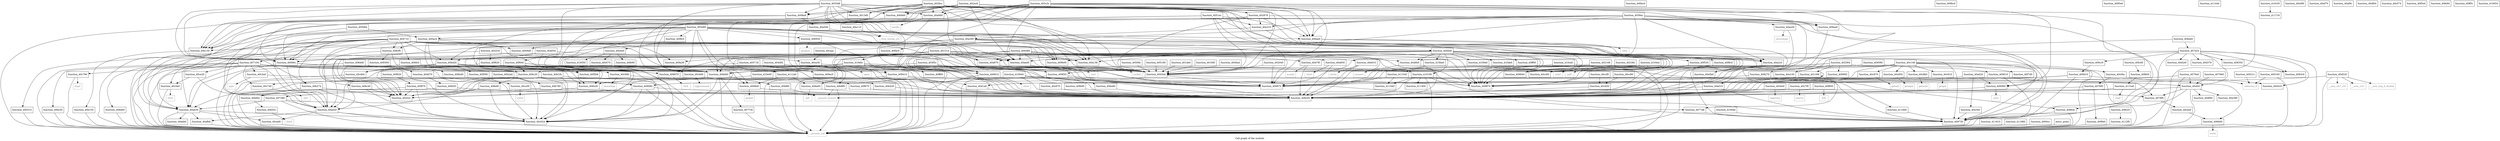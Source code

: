 digraph "Call graph of the module." {
  label="Call graph of the module.";
  node [shape=record];

  Node_function_4051ec [label="{function_4051ec}"];
  Node_function_405684 [label="{function_405684}"];
  Node_function_405180 [label="{function_405180}"];
  Node_function_4058ac [label="{function_4058ac}"];
  Node_function_409cc0 [label="{function_409cc0}"];
  Node_function_405d80 [label="{function_405d80}"];
  Node_function_409410 [label="{function_409410}"];
  Node_function_406fc0 [label="{function_406fc0}"];
  Node_function_40bc50 [label="{function_40bc50}"];
  Node_function_405718 [label="{function_405718}"];
  Node_function_407ac4 [label="{function_407ac4}"];
  Node_function_407104 [label="{function_407104}"];
  Node_function_409590 [label="{function_409590}"];
  Node_function_406bc0 [label="{function_406bc0}"];
  Node_function_408270 [label="{function_408270}"];
  Node_function_406810 [label="{function_406810}"];
  Node_function_406870 [label="{function_406870}"];
  Node_function_407380 [label="{function_407380}"];
  Node_function_409bc0 [label="{function_409bc0}"];
  Node_function_4068d0 [label="{function_4068d0}"];
  Node_function_409a30 [label="{function_409a30}"];
  Node_function_406930 [label="{function_406930}"];
  Node_function_406990 [label="{function_406990}"];
  Node_function_406a00 [label="{function_406a00}"];
  Node_function_406a60 [label="{function_406a60}"];
  Node_function_406ae0 [label="{function_406ae0}"];
  Node_function_409b00 [label="{function_409b00}"];
  Node_function_406b40 [label="{function_406b40}"];
  Node_function_409940 [label="{function_409940}"];
  Node_function_406c00 [label="{function_406c00}"];
  Node_function_408350 [label="{function_408350}"];
  Node_function_4076f0 [label="{function_4076f0}"];
  Node_function_4077a8 [label="{function_4077a8}"];
  Node_function_409610 [label="{function_409610}"];
  Node_function_4077c8 [label="{function_4077c8}"];
  Node_function_4083c0 [label="{function_4083c0}"];
  Node_function_4085e0 [label="{function_4085e0}"];
  Node_function_406c20 [label="{function_406c20}"];
  Node_function_40864c [label="{function_40864c}"];
  Node_function_409730 [label="{function_409730}"];
  Node_function_4078f0 [label="{function_4078f0}"];
  Node_function_409870 [label="{function_409870}"];
  Node_function_407960 [label="{function_407960}"];
  Node_function_406e20 [label="{function_406e20}"];
  Node_function_408c40 [label="{function_408c40}"];
  Node_function_409970 [label="{function_409970}"];
  Node_function_408cf0 [label="{function_408cf0}"];
  Node_function_409900 [label="{function_409900}"];
  Node_function_4079e0 [label="{function_4079e0}"];
  Node_function_406e60 [label="{function_406e60}"];
  Node_function_408dd0 [label="{function_408dd0}"];
  Node_function_406b60 [label="{function_406b60}"];
  Node_function_408ef0 [label="{function_408ef0}"];
  Node_function_409080 [label="{function_409080}"];
  Node_function_406eb0 [label="{function_406eb0}"];
  Node_function_409300 [label="{function_409300}"];
  Node_function_409ec0 [label="{function_409ec0}"];
  Node_function_409f30 [label="{function_409f30}"];
  Node_function_409fc0 [label="{function_409fc0}"];
  Node_function_409fe0 [label="{function_409fe0}"];
  Node_function_40a020 [label="{function_40a020}"];
  Node_function_409ea0 [label="{function_409ea0}"];
  Node_function_409d10 [label="{function_409d10}"];
  Node_function_410ca0 [label="{function_410ca0}"];
  Node_function_410e00 [label="{function_410e00}"];
  Node_function_410e6c [label="{function_410e6c}"];
  Node_function_4112a0 [label="{function_4112a0}"];
  Node_function_4112f0 [label="{function_4112f0}"];
  Node_function_4113a0 [label="{function_4113a0}"];
  Node_function_411400 [label="{function_411400}"];
  Node_function_411440 [label="{function_411440}"];
  Node_function_411444 [label="{function_411444}"];
  Node_function_411540 [label="{function_411540}"];
  Node_function_411660 [label="{function_411660}"];
  Node_function_4117c0 [label="{function_4117c0}"];
  Node_function_411810 [label="{function_411810}"];
  Node_function_411880 [label="{function_411880}"];
  Node___asm_neg_d_double [color="gray50", fontcolor="gray50", label="{__asm_neg_d_double}"];
  Node___asm_cfc1_i32 [color="gray50", fontcolor="gray50", label="{__asm_cfc1_i32}"];
  Node___asm_ctc1 [color="gray50", fontcolor="gray50", label="{__asm_ctc1}"];
  Node_unknown_0 [color="gray50", fontcolor="gray50", label="{unknown_0}"];
  Node_close [color="gray50", fontcolor="gray50", label="{close}"];
  Node_fork [color="gray50", fontcolor="gray50", label="{fork}"];
  Node_getpid [color="gray50", fontcolor="gray50", label="{getpid}"];
  Node_getppid [color="gray50", fontcolor="gray50", label="{getppid}"];
  Node_ioctl [color="gray50", fontcolor="gray50", label="{ioctl}"];
  Node_kill [color="gray50", fontcolor="gray50", label="{kill}"];
  Node_time [color="gray50", fontcolor="gray50", label="{time}"];
  Node_write [color="gray50", fontcolor="gray50", label="{write}"];
  Node_accept [color="gray50", fontcolor="gray50", label="{accept}"];
  Node_bind [color="gray50", fontcolor="gray50", label="{bind}"];
  Node_connect [color="gray50", fontcolor="gray50", label="{connect}"];
  Node_listen [color="gray50", fontcolor="gray50", label="{listen}"];
  Node_recv [color="gray50", fontcolor="gray50", label="{recv}"];
  Node_sendto [color="gray50", fontcolor="gray50", label="{sendto}"];
  Node_setsockopt [color="gray50", fontcolor="gray50", label="{setsockopt}"];
  Node_socket [color="gray50", fontcolor="gray50", label="{socket}"];
  Node_pipe [color="gray50", fontcolor="gray50", label="{pipe}"];
  Node_fcntl [color="gray50", fontcolor="gray50", label="{fcntl}"];
  Node_sigaction [color="gray50", fontcolor="gray50", label="{sigaction}"];
  Node_exit [color="gray50", fontcolor="gray50", label="{exit}"];
  Node_dup2 [color="gray50", fontcolor="gray50", label="{dup2}"];
  Node_execve [color="gray50", fontcolor="gray50", label="{execve}"];
  Node_getegid [color="gray50", fontcolor="gray50", label="{getegid}"];
  Node_geteuid [color="gray50", fontcolor="gray50", label="{geteuid}"];
  Node_getgid [color="gray50", fontcolor="gray50", label="{getgid}"];
  Node_getuid [color="gray50", fontcolor="gray50", label="{getuid}"];
  Node_nanosleep [color="gray50", fontcolor="gray50", label="{nanosleep}"];
  Node_open [color="gray50", fontcolor="gray50", label="{open}"];
  Node_wait4 [color="gray50", fontcolor="gray50", label="{wait4}"];
  Node_send [color="gray50", fontcolor="gray50", label="{send}"];
  Node_brk [color="gray50", fontcolor="gray50", label="{brk}"];
  Node_poll [color="gray50", fontcolor="gray50", label="{poll}"];
  Node_read [color="gray50", fontcolor="gray50", label="{read}"];
  Node_llvm_bswap_i32 [color="gray50", fontcolor="gray50", label="{llvm_bswap_i32}"];
  Node_fabsf [color="gray50", fontcolor="gray50", label="{fabsf}"];
  Node_function_40a0d0 [label="{function_40a0d0}"];
  Node_function_40a0f8 [label="{function_40a0f8}"];
  Node_function_40a110 [label="{function_40a110}"];
  Node_function_40a138 [label="{function_40a138}"];
  Node_function_40a150 [label="{function_40a150}"];
  Node_function_40a2c0 [label="{function_40a2c0}"];
  Node_function_40a310 [label="{function_40a310}"];
  Node_function_40a390 [label="{function_40a390}"];
  Node_function_40a7f0 [label="{function_40a7f0}"];
  Node_function_40a850 [label="{function_40a850}"];
  Node_function_40a8b0 [label="{function_40a8b0}"];
  Node_function_40a910 [label="{function_40a910}"];
  Node_function_40a970 [label="{function_40a970}"];
  Node_function_40a9d0 [label="{function_40a9d0}"];
  Node_function_40aa50 [label="{function_40aa50}"];
  Node_function_40aad0 [label="{function_40aad0}"];
  Node_function_40ab30 [label="{function_40ab30}"];
  Node_function_40ad20 [label="{function_40ad20}"];
  Node_function_40aeb0 [label="{function_40aeb0}"];
  Node_function_40af70 [label="{function_40af70}"];
  Node_function_40af9c [label="{function_40af9c}"];
  Node_function_40afb8 [label="{function_40afb8}"];
  Node_function_40b130 [label="{function_40b130}"];
  Node_function_40b150 [label="{function_40b150}"];
  Node_function_40b1f4 [label="{function_40b1f4}"];
  Node_function_40b2a4 [label="{function_40b2a4}"];
  Node_function_40b374 [label="{function_40b374}"];
  Node_function_40b420 [label="{function_40b420}"];
  Node_function_40b55c [label="{function_40b55c}"];
  Node_function_40b60c [label="{function_40b60c}"];
  Node_function_40b780 [label="{function_40b780}"];
  Node_function_40b8d0 [label="{function_40b8d0}"];
  Node_function_40b8f0 [label="{function_40b8f0}"];
  Node_function_40bb60 [label="{function_40bb60}"];
  Node_sigprocmask [color="gray50", fontcolor="gray50", label="{sigprocmask}"];
  Node_function_40bd20 [label="{function_40bd20}"];
  Node_function_40bf60 [label="{function_40bf60}"];
  Node_function_40c024 [label="{function_40c024}"];
  Node_function_40c02c [label="{function_40c02c}"];
  Node_function_40c034 [label="{function_40c034}"];
  Node_function_40c0bc [label="{function_40c0bc}"];
  Node_function_40c148 [label="{function_40c148}"];
  Node_function_40c4b0 [label="{function_40c4b0}"];
  Node_function_40c5a0 [label="{function_40c5a0}"];
  Node_function_40c5e0 [label="{function_40c5e0}"];
  Node_function_40c670 [label="{function_40c670}"];
  Node_function_40c6e0 [label="{function_40c6e0}"];
  Node_function_40c740 [label="{function_40c740}"];
  Node_function_40c790 [label="{function_40c790}"];
  Node_function_40c7f0 [label="{function_40c7f0}"];
  Node_function_40c850 [label="{function_40c850}"];
  Node_function_40c8b0 [label="{function_40c8b0}"];
  Node_function_40c910 [label="{function_40c910}"];
  Node_function_40c970 [label="{function_40c970}"];
  Node_function_40c9d0 [label="{function_40c9d0}"];
  Node_function_40ca30 [label="{function_40ca30}"];
  Node_function_40caac [label="{function_40caac}"];
  Node_function_40cad0 [label="{function_40cad0}"];
  Node_function_40cb60 [label="{function_40cb60}"];
  Node_function_40cc00 [label="{function_40cc00}"];
  Node_function_40cc60 [label="{function_40cc60}"];
  Node_function_40cc80 [label="{function_40cc80}"];
  Node_function_40ccf0 [label="{function_40ccf0}"];
  Node_function_40cd30 [label="{function_40cd30}"];
  Node_function_40ce20 [label="{function_40ce20}"];
  Node_function_40cea0 [label="{function_40cea0}"];
  Node_function_40cfc0 [label="{function_40cfc0}"];
  Node_function_40d1a0 [label="{function_40d1a0}"];
  Node_function_40d2e0 [label="{function_40d2e0}"];
  Node_function_40d370 [label="{function_40d370}"];
  Node_function_40d3c0 [label="{function_40d3c0}"];
  Node_function_40d520 [label="{function_40d520}"];
  Node_function_40dd70 [label="{function_40dd70}"];
  Node_function_40df00 [label="{function_40df00}"];
  Node_function_40df04 [label="{function_40df04}"];
  Node_function_40e010 [label="{function_40e010}"];
  Node_function_40e340 [label="{function_40e340}"];
  Node_function_40e390 [label="{function_40e390}"];
  Node_function_40e4a0 [label="{function_40e4a0}"];
  Node_function_40e570 [label="{function_40e570}"];
  Node_function_40e574 [label="{function_40e574}"];
  Node_function_40e5b0 [label="{function_40e5b0}"];
  Node_function_40e6d0 [label="{function_40e6d0}"];
  Node_function_40f0e0 [label="{function_40f0e0}"];
  Node_function_40f4c0 [label="{function_40f4c0}"];
  Node_function_40f530 [label="{function_40f530}"];
  Node_function_40f590 [label="{function_40f590}"];
  Node_function_40f5b8 [label="{function_40f5b8}"];
  Node_function_40f5e4 [label="{function_40f5e4}"];
  Node_function_40f620 [label="{function_40f620}"];
  Node_function_40f7d0 [label="{function_40f7d0}"];
  Node_function_40f800 [label="{function_40f800}"];
  Node_function_40f870 [label="{function_40f870}"];
  Node_function_40f8c0 [label="{function_40f8c0}"];
  Node_function_40f920 [label="{function_40f920}"];
  Node_function_40f970 [label="{function_40f970}"];
  Node_function_40fb00 [label="{function_40fb00}"];
  Node_function_40fb90 [label="{function_40fb90}"];
  Node_function_40fcd0 [label="{function_40fcd0}"];
  Node_function_40fd30 [label="{function_40fd30}"];
  Node_function_40fe20 [label="{function_40fe20}"];
  Node_function_40fe90 [label="{function_40fe90}"];
  Node_function_40fe94 [label="{function_40fe94}"];
  Node_function_40ff5c [label="{function_40ff5c}"];
  Node_function_40ff60 [label="{function_40ff60}"];
  Node_function_40ff90 [label="{function_40ff90}"];
  Node_function_410050 [label="{function_410050}"];
  Node_function_410054 [label="{function_410054}"];
  Node_function_4100a0 [label="{function_4100a0}"];
  Node_function_410190 [label="{function_410190}"];
  Node_function_41044c [label="{function_41044c}"];
  Node_function_410640 [label="{function_410640}"];
  Node_function_4109a0 [label="{function_4109a0}"];
  Node_function_410ab0 [label="{function_410ab0}"];
  Node_function_410ba0 [label="{function_410ba0}"];
  Node_function_410c50 [label="{function_410c50}"];
  Node___pseudo_call [color="gray50", fontcolor="gray50", label="{__pseudo_call}"];
  Node___pseudo_branch [color="gray50", fontcolor="gray50", label="{__pseudo_branch}"];
  Node_function_4000cc [label="{function_4000cc}"];
  Node_function_400160 [label="{function_400160}"];
  Node_function_40021c [label="{function_40021c}"];
  Node_entry_point [label="{entry_point}"];
  Node_function_400310 [label="{function_400310}"];
  Node_function_4005a0 [label="{function_4005a0}"];
  Node_function_40066c [label="{function_40066c}"];
  Node_function_4008a8 [label="{function_4008a8}"];
  Node_function_4009d8 [label="{function_4009d8}"];
  Node_function_400ac4 [label="{function_400ac4}"];
  Node_function_400e88 [label="{function_400e88}"];
  Node_function_401308 [label="{function_401308}"];
  Node_function_4013d0 [label="{function_4013d0}"];
  Node_function_401514 [label="{function_401514}"];
  Node_function_401de0 [label="{function_401de0}"];
  Node_function_401fd0 [label="{function_401fd0}"];
  Node_function_402040 [label="{function_402040}"];
  Node_function_402168 [label="{function_402168}"];
  Node_function_40238c [label="{function_40238c}"];
  Node_function_402564 [label="{function_402564}"];
  Node_function_402878 [label="{function_402878}"];
  Node_function_4029cc [label="{function_4029cc}"];
  Node_function_402ec8 [label="{function_402ec8}"];
  Node_function_4035d8 [label="{function_4035d8}"];
  Node_function_403c3c [label="{function_403c3c}"];
  Node_function_403f5c [label="{function_403f5c}"];
  Node_function_404050 [label="{function_404050}"];
  Node_function_4044f4 [label="{function_4044f4}"];
  Node_function_4046a4 [label="{function_4046a4}"];
  Node_function_404710 [label="{function_404710}"];
  Node_function_40508c [label="{function_40508c}"];
  Node_function_4051ec -> Node_function_409730;
  Node_function_4051ec -> Node_function_409970;
  Node_function_4051ec -> Node_function_409ec0;
  Node_function_4051ec -> Node_function_40a2c0;
  Node_function_4051ec -> Node_function_40a310;
  Node_function_4051ec -> Node___pseudo_call;
  Node_function_4051ec -> Node_function_4005a0;
  Node_function_405684 -> Node_function_40ad20;
  Node_function_405684 -> Node_function_400ac4;
  Node_function_405180 -> Node_function_4005a0;
  Node_function_4058ac -> Node_function_406810;
  Node_function_4058ac -> Node_function_406990;
  Node_function_4058ac -> Node_function_406ae0;
  Node_function_4058ac -> Node_function_406c00;
  Node_function_4058ac -> Node_function_409ea0;
  Node_function_4058ac -> Node_function_40a138;
  Node_function_4058ac -> Node_function_40a2c0;
  Node_function_4058ac -> Node_function_40a310;
  Node_function_4058ac -> Node_function_40a8b0;
  Node_function_4058ac -> Node_function_40aa50;
  Node_function_4058ac -> Node_function_40b130;
  Node_function_4058ac -> Node_function_40bd20;
  Node_function_4058ac -> Node___pseudo_call;
  Node_function_409cc0 -> Node_function_409d10;
  Node_function_405d80 -> Node_function_406870;
  Node_function_405d80 -> Node_function_4068d0;
  Node_function_405d80 -> Node_function_406930;
  Node_function_405d80 -> Node_function_406ae0;
  Node_function_405d80 -> Node_function_409b00;
  Node_function_405d80 -> Node_function_409940;
  Node_function_405d80 -> Node_function_409870;
  Node_function_405d80 -> Node_function_409970;
  Node_function_405d80 -> Node_function_409ec0;
  Node_function_405d80 -> Node_function_409fc0;
  Node_function_405d80 -> Node_function_40a970;
  Node_function_405d80 -> Node_function_40ab30;
  Node_function_405d80 -> Node_function_40ad20;
  Node_function_405d80 -> Node_function_40b374;
  Node_function_405d80 -> Node_function_40bb60;
  Node_function_405d80 -> Node___pseudo_call;
  Node_function_405d80 -> Node_function_4005a0;
  Node_function_405d80 -> Node_function_4009d8;
  Node_function_405d80 -> Node_function_400ac4;
  Node_function_409410 -> Node_function_4078f0;
  Node_function_409410 -> Node_function_40d1a0;
  Node_function_409410 -> Node___pseudo_call;
  Node_function_406fc0 -> Node_function_406b40;
  Node_function_406fc0 -> Node_function_406c00;
  Node_function_406fc0 -> Node_function_406c20;
  Node_function_406fc0 -> Node___pseudo_call;
  Node_function_40bc50 -> Node___pseudo_call;
  Node_function_405718 -> Node_function_409970;
  Node_function_405718 -> Node_function_409ec0;
  Node_function_405718 -> Node_function_409f30;
  Node_function_405718 -> Node_function_40ad20;
  Node_function_407ac4 -> Node_function_409cc0;
  Node_function_407ac4 -> Node_function_408270;
  Node_function_407ac4 -> Node_function_408350;
  Node_function_407ac4 -> Node_function_4083c0;
  Node_function_407ac4 -> Node_function_40864c;
  Node_function_407ac4 -> Node_function_409970;
  Node_function_407ac4 -> Node_function_40cfc0;
  Node_function_407ac4 -> Node_function_40d2e0;
  Node_function_407ac4 -> Node_function_40d370;
  Node_function_407ac4 -> Node_function_40d3c0;
  Node_function_407ac4 -> Node___pseudo_call;
  Node_function_407104 -> Node_function_40bc50;
  Node_function_407104 -> Node_function_406810;
  Node_function_407104 -> Node_function_406870;
  Node_function_407104 -> Node_function_406c00;
  Node_function_407104 -> Node_function_406c20;
  Node_function_407104 -> Node_function_40ab30;
  Node_function_407104 -> Node_function_40ad20;
  Node_function_407104 -> Node_function_40c5a0;
  Node_function_407104 -> Node_function_40c740;
  Node_function_407104 -> Node_function_40c790;
  Node_function_407104 -> Node_function_40ce20;
  Node_function_407104 -> Node___pseudo_call;
  Node_function_409590 -> Node_function_409610;
  Node_function_409590 -> Node_function_409970;
  Node_function_408270 -> Node_function_40864c;
  Node_function_408270 -> Node_function_409870;
  Node_function_406810 -> Node_close;
  Node_function_406810 -> Node___pseudo_call;
  Node_function_406870 -> Node_function_406c00;
  Node_function_406870 -> Node_fork;
  Node_function_407380 -> Node_function_4077a8;
  Node_function_407380 -> Node_function_40ab30;
  Node_function_407380 -> Node_function_40ad20;
  Node_function_407380 -> Node___pseudo_call;
  Node_function_4068d0 -> Node_function_406c00;
  Node_function_4068d0 -> Node_getpid;
  Node_function_406930 -> Node_function_406c00;
  Node_function_406930 -> Node_getppid;
  Node_function_406990 -> Node_function_406c00;
  Node_function_406990 -> Node_ioctl;
  Node_function_406a00 -> Node_function_406c00;
  Node_function_406a00 -> Node_kill;
  Node_function_406a60 -> Node_function_406c00;
  Node_function_406ae0 -> Node_function_406c00;
  Node_function_406ae0 -> Node_time;
  Node_function_406b40 -> Node_function_40cc00;
  Node_function_408350 -> Node_function_4083c0;
  Node_function_4076f0 -> Node_function_406c00;
  Node_function_4076f0 -> Node_function_409fe0;
  Node_function_4077a8 -> Node_function_409730;
  Node_function_409610 -> Node_function_40cfc0;
  Node_function_409610 -> Node_function_40d1a0;
  Node_function_409610 -> Node___pseudo_call;
  Node_function_4077c8 -> Node___pseudo_call;
  Node_function_406c20 -> Node_function_408ef0;
  Node_function_406c20 -> Node_function_409080;
  Node_function_406c20 -> Node_function_40ad20;
  Node_function_406c20 -> Node_function_40c024;
  Node_function_406c20 -> Node_function_40c02c;
  Node_function_406c20 -> Node___pseudo_call;
  Node_function_40864c -> Node_function_409730;
  Node_function_40864c -> Node___pseudo_call;
  Node_function_4078f0 -> Node_function_40cea0;
  Node_function_407960 -> Node_function_40cfc0;
  Node_function_406e20 -> Node_function_407380;
  Node_function_406e20 -> Node___pseudo_branch;
  Node_function_408c40 -> Node_function_40c024;
  Node_function_408c40 -> Node_function_40c02c;
  Node_function_408cf0 -> Node_function_409300;
  Node_function_408cf0 -> Node_function_40c024;
  Node_function_408cf0 -> Node_function_40c02c;
  Node_function_4079e0 -> Node_function_409970;
  Node_function_4079e0 -> Node_function_40cfc0;
  Node_function_4079e0 -> Node___pseudo_call;
  Node_function_406e60 -> Node___pseudo_call;
  Node_function_408dd0 -> Node_function_409410;
  Node_function_408dd0 -> Node_function_40c024;
  Node_function_408dd0 -> Node_function_40c02c;
  Node_function_408dd0 -> Node___pseudo_call;
  Node_function_406b60 -> Node_write;
  Node_function_406b60 -> Node___pseudo_call;
  Node_function_408ef0 -> Node_function_40ad20;
  Node_function_408ef0 -> Node_function_40c024;
  Node_function_408ef0 -> Node_function_40c02c;
  Node_function_409080 -> Node_function_4078f0;
  Node_function_409080 -> Node_function_40c024;
  Node_function_409080 -> Node_function_40c02c;
  Node_function_409080 -> Node___pseudo_call;
  Node_function_406eb0 -> Node_function_407ac4;
  Node_function_406eb0 -> Node_function_4077a8;
  Node_function_409300 -> Node_function_40dd70;
  Node_function_409f30 -> Node_function_409730;
  Node_function_409f30 -> Node_function_409970;
  Node_function_409f30 -> Node_function_40ab30;
  Node_function_409fc0 -> Node_function_40e4a0;
  Node_function_409fe0 -> Node___pseudo_call;
  Node_function_40a020 -> Node_function_406990;
  Node_function_40a020 -> Node_function_409870;
  Node_function_40a020 -> Node_function_40e340;
  Node_function_409ea0 -> Node_function_40e010;
  Node_function_409d10 -> Node_function_406c00;
  Node_function_409d10 -> Node_function_409730;
  Node_function_409d10 -> Node_function_409970;
  Node_function_409d10 -> Node_function_40d3c0;
  Node_function_410ca0 -> Node_function_409f30;
  Node_function_410ca0 -> Node_function_411660;
  Node_function_410e00 -> Node_function_406e20;
  Node_function_410e6c -> Node_function_406c00;
  Node_function_410e6c -> Node_function_406c20;
  Node_function_410e6c -> Node_function_410e00;
  Node_function_410e6c -> Node_function_40ff60;
  Node_function_410e6c -> Node_function_410190;
  Node_function_410e6c -> Node___pseudo_call;
  Node_function_4112a0 -> Node_function_4068d0;
  Node_function_4112a0 -> Node_function_406a00;
  Node_function_4112f0 -> Node___pseudo_call;
  Node_function_4113a0 -> Node_function_406c00;
  Node_function_4113a0 -> Node_read;
  Node_function_411540 -> Node_function_409730;
  Node_function_411540 -> Node_function_409970;
  Node_function_411540 -> Node_function_411440;
  Node_function_411660 -> Node_function_409730;
  Node_function_411810 -> Node___pseudo_call;
  Node_function_411880 -> Node___pseudo_call;
  Node_function_40a0d0 -> Node_llvm_bswap_i32;
  Node_function_40a110 -> Node_llvm_bswap_i32;
  Node_function_40a2c0 -> Node_function_40e5b0;
  Node_function_40a310 -> Node_function_40a390;
  Node_function_40a310 -> Node_function_40cc60;
  Node_function_40a390 -> Node_function_409b00;
  Node_function_40a390 -> Node_function_406c00;
  Node_function_40a390 -> Node_function_409730;
  Node_function_40a390 -> Node_function_40ad20;
  Node_function_40a390 -> Node_function_40c024;
  Node_function_40a390 -> Node_function_40c02c;
  Node_function_40a390 -> Node_function_40e5b0;
  Node_function_40a390 -> Node_function_40e6d0;
  Node_function_40a390 -> Node_function_40f0e0;
  Node_function_40a390 -> Node_function_40f4c0;
  Node_function_40a390 -> Node___pseudo_call;
  Node_function_40a7f0 -> Node_function_406c00;
  Node_function_40a7f0 -> Node_accept;
  Node_function_40a850 -> Node_function_406c00;
  Node_function_40a850 -> Node_bind;
  Node_function_40a8b0 -> Node_function_406c00;
  Node_function_40a8b0 -> Node_connect;
  Node_function_40a910 -> Node_function_406c00;
  Node_function_40a910 -> Node_listen;
  Node_function_40a970 -> Node_function_406c00;
  Node_function_40a970 -> Node_recv;
  Node_function_40a9d0 -> Node_function_406c00;
  Node_function_40a9d0 -> Node_sendto;
  Node_function_40aa50 -> Node_function_406c00;
  Node_function_40aa50 -> Node_setsockopt;
  Node_function_40aad0 -> Node_function_406c00;
  Node_function_40aad0 -> Node_socket;
  Node_function_40ab30 -> Node_function_40aeb0;
  Node_function_40ab30 -> Node_function_40afb8;
  Node_function_40ab30 -> Node_function_40c024;
  Node_function_40ab30 -> Node_function_40cad0;
  Node_function_40ab30 -> Node___pseudo_call;
  Node_function_40ad20 -> Node_function_40afb8;
  Node_function_40ad20 -> Node_function_40c024;
  Node_function_40ad20 -> Node_function_40cad0;
  Node_function_40ad20 -> Node___pseudo_call;
  Node_function_40afb8 -> Node___pseudo_call;
  Node_function_40b130 -> Node_function_40b150;
  Node_function_40b150 -> Node___pseudo_call;
  Node_function_40b1f4 -> Node_function_40b420;
  Node_function_40b1f4 -> Node_function_40c024;
  Node_function_40b1f4 -> Node_function_40c02c;
  Node_function_40b2a4 -> Node_function_40b780;
  Node_function_40b2a4 -> Node_function_40c024;
  Node_function_40b2a4 -> Node_function_40c02c;
  Node_function_40b374 -> Node_function_40b60c;
  Node_function_40b374 -> Node_function_40c024;
  Node_function_40b374 -> Node_function_40c02c;
  Node_function_40b420 -> Node_function_406c00;
  Node_function_40b55c -> Node_fabsf;
  Node_function_40b60c -> Node_function_40b55c;
  Node_function_40b780 -> Node_function_406c00;
  Node_function_40b780 -> Node_function_40b60c;
  Node_function_40b8d0 -> Node_function_40b8f0;
  Node_function_40b8f0 -> Node___pseudo_call;
  Node_function_40b8f0 -> Node___pseudo_branch;
  Node_function_40bb60 -> Node_function_4077c8;
  Node_function_40bb60 -> Node_function_40bf60;
  Node_function_40bb60 -> Node_function_40c024;
  Node_function_40bb60 -> Node_function_40c02c;
  Node_function_40bb60 -> Node_function_40c740;
  Node_function_40bb60 -> Node___pseudo_call;
  Node_function_40bd20 -> Node_function_406c00;
  Node_function_40bd20 -> Node_function_40c4b0;
  Node_function_40bd20 -> Node_function_40c9d0;
  Node_function_40bd20 -> Node_function_40cb60;
  Node_function_40bd20 -> Node_function_40f590;
  Node_function_40bd20 -> Node_function_40f5b8;
  Node_function_40bd20 -> Node___pseudo_call;
  Node_function_40bf60 -> Node___pseudo_call;
  Node_function_40bf60 -> Node___pseudo_branch;
  Node_function_40c034 -> Node_function_40c5e0;
  Node_function_40c034 -> Node_function_40ca30;
  Node_function_40c034 -> Node_function_40f620;
  Node_function_40c0bc -> Node_function_4076f0;
  Node_function_40c0bc -> Node_unknown_0;
  Node_function_40c148 -> Node_function_406c00;
  Node_function_40c148 -> Node_function_409730;
  Node_function_40c148 -> Node_function_409870;
  Node_function_40c148 -> Node_function_40bb60;
  Node_function_40c148 -> Node_function_40c0bc;
  Node_function_40c148 -> Node_function_40c850;
  Node_function_40c148 -> Node_function_40c8b0;
  Node_function_40c148 -> Node_function_40c910;
  Node_function_40c148 -> Node_function_40c970;
  Node_function_40c148 -> Node_function_40cc60;
  Node_function_40c148 -> Node_function_40f7d0;
  Node_function_40c148 -> Node___pseudo_call;
  Node_function_40c4b0 -> Node___pseudo_call;
  Node_function_40c5a0 -> Node_pipe;
  Node_function_40c5a0 -> Node_function_40f870;
  Node_function_40c5e0 -> Node_fcntl;
  Node_function_40c5e0 -> Node___pseudo_call;
  Node_function_40c670 -> Node_function_406c00;
  Node_function_40c6e0 -> Node_function_406c00;
  Node_function_40c6e0 -> Node_sigaction;
  Node_function_40c740 -> Node_exit;
  Node_function_40c790 -> Node_dup2;
  Node_function_40c790 -> Node___pseudo_call;
  Node_function_40c7f0 -> Node_function_406c00;
  Node_function_40c7f0 -> Node_execve;
  Node_function_40c850 -> Node_function_406c00;
  Node_function_40c850 -> Node_getegid;
  Node_function_40c8b0 -> Node_function_406c00;
  Node_function_40c8b0 -> Node_geteuid;
  Node_function_40c910 -> Node_function_406c00;
  Node_function_40c910 -> Node_getgid;
  Node_function_40c970 -> Node_function_406c00;
  Node_function_40c970 -> Node_getuid;
  Node_function_40c9d0 -> Node_function_406c00;
  Node_function_40c9d0 -> Node_nanosleep;
  Node_function_40ca30 -> Node_function_406c00;
  Node_function_40ca30 -> Node_open;
  Node_function_40caac -> Node_function_40ca30;
  Node_function_40cad0 -> Node___pseudo_call;
  Node_function_40cb60 -> Node_function_406c00;
  Node_function_40cb60 -> Node_sigprocmask;
  Node_function_40cc00 -> Node_function_406c00;
  Node_function_40cc00 -> Node_wait4;
  Node_function_40cc80 -> Node_function_40cd30;
  Node_function_40ccf0 -> Node_function_40cd30;
  Node_function_40cd30 -> Node_function_406c00;
  Node_function_40ce20 -> Node_function_407380;
  Node_function_40ce20 -> Node_function_40c5e0;
  Node_function_40cea0 -> Node_function_406b60;
  Node_function_40cfc0 -> Node_function_409730;
  Node_function_40cfc0 -> Node_function_4078f0;
  Node_function_40cfc0 -> Node_function_40df00;
  Node_function_40cfc0 -> Node_function_40e390;
  Node_function_40cfc0 -> Node___pseudo_call;
  Node_function_40cfc0 -> Node___pseudo_branch;
  Node_function_40d1a0 -> Node_function_406c00;
  Node_function_40d1a0 -> Node___pseudo_call;
  Node_function_40d520 -> Node_function_409870;
  Node_function_40d520 -> Node___asm_neg_d_double;
  Node_function_40d520 -> Node___asm_cfc1_i32;
  Node_function_40d520 -> Node___asm_ctc1;
  Node_function_40d520 -> Node___pseudo_call;
  Node_function_40dd70 -> Node_function_409080;
  Node_function_40dd70 -> Node_function_40fd30;
  Node_function_40dd70 -> Node___pseudo_call;
  Node_function_40e010 -> Node_function_409730;
  Node_function_40e010 -> Node___pseudo_branch;
  Node_function_40e340 -> Node_function_409730;
  Node_function_40e4a0 -> Node_function_40e570;
  Node_function_40e4a0 -> Node_function_40fe90;
  Node_function_40e4a0 -> Node_function_410050;
  Node_function_40e6d0 -> Node_function_406810;
  Node_function_40e6d0 -> Node_function_409b00;
  Node_function_40e6d0 -> Node_function_406c00;
  Node_function_40e6d0 -> Node_function_409730;
  Node_function_40e6d0 -> Node_function_409870;
  Node_function_40e6d0 -> Node_function_409970;
  Node_function_40e6d0 -> Node_function_40a2c0;
  Node_function_40e6d0 -> Node_function_40a8b0;
  Node_function_40e6d0 -> Node_function_40a970;
  Node_function_40e6d0 -> Node_function_40aad0;
  Node_function_40e6d0 -> Node_function_40ab30;
  Node_function_40e6d0 -> Node_function_40ad20;
  Node_function_40e6d0 -> Node_function_40c024;
  Node_function_40e6d0 -> Node_function_40c02c;
  Node_function_40e6d0 -> Node_function_40cc60;
  Node_function_40e6d0 -> Node_function_40f530;
  Node_function_40e6d0 -> Node_function_40f8c0;
  Node_function_40e6d0 -> Node_function_40ff90;
  Node_function_40e6d0 -> Node_function_410190;
  Node_function_40e6d0 -> Node_function_4109a0;
  Node_function_40e6d0 -> Node_function_410ab0;
  Node_function_40e6d0 -> Node_function_410ba0;
  Node_function_40e6d0 -> Node___pseudo_call;
  Node_function_40f0e0 -> Node_function_406c20;
  Node_function_40f0e0 -> Node_function_406e20;
  Node_function_40f0e0 -> Node_function_40c024;
  Node_function_40f0e0 -> Node_function_40c02c;
  Node_function_40f0e0 -> Node_function_40cc60;
  Node_function_40f0e0 -> Node_function_40ff60;
  Node_function_40f0e0 -> Node___pseudo_call;
  Node_function_40f4c0 -> Node_function_410e6c;
  Node_function_40f530 -> Node_function_406c00;
  Node_function_40f530 -> Node_send;
  Node_function_40f620 -> Node_function_4112a0;
  Node_function_40f620 -> Node_function_40c024;
  Node_function_40f620 -> Node_function_40c4b0;
  Node_function_40f620 -> Node_function_40cb60;
  Node_function_40f620 -> Node_function_40f5b8;
  Node_function_40f620 -> Node___pseudo_call;
  Node_function_40f800 -> Node_function_406c00;
  Node_function_40f800 -> Node_brk;
  Node_function_40f870 -> Node_function_406c00;
  Node_function_40f8c0 -> Node_function_406c00;
  Node_function_40f8c0 -> Node_poll;
  Node_function_40f920 -> Node_function_40f970;
  Node_function_40f970 -> Node_function_406c00;
  Node_function_40f970 -> Node_function_40c024;
  Node_function_40f970 -> Node_function_40c02c;
  Node_function_40f970 -> Node___pseudo_call;
  Node_function_40fb00 -> Node_function_4113a0;
  Node_function_40fb90 -> Node_function_406c00;
  Node_function_40fcd0 -> Node_function_40fb00;
  Node_function_40fd30 -> Node_function_406c00;
  Node_function_40fd30 -> Node___pseudo_call;
  Node_function_40fe20 -> Node_function_4112f0;
  Node_function_4100a0 -> Node_function_409730;
  Node_function_410190 -> Node_function_406c00;
  Node_function_410190 -> Node_function_409730;
  Node_function_410190 -> Node_function_409870;
  Node_function_410190 -> Node_function_411400;
  Node_function_410190 -> Node_function_411440;
  Node_function_410190 -> Node___pseudo_call;
  Node_function_41044c -> Node_function_409940;
  Node_function_41044c -> Node_function_406c00;
  Node_function_41044c -> Node_function_409870;
  Node_function_41044c -> Node_function_409970;
  Node_function_410640 -> Node_function_406c00;
  Node_function_410640 -> Node_function_409870;
  Node_function_410640 -> Node_function_409970;
  Node_function_410640 -> Node___pseudo_call;
  Node_function_410ba0 -> Node_function_411540;
  Node_function_410c50 -> Node_function_4117c0;
  Node_function_4000cc -> Node___pseudo_call;
  Node_function_400160 -> Node_unknown_0;
  Node_function_400160 -> Node___pseudo_call;
  Node_function_40021c -> Node_unknown_0;
  Node_entry_point -> Node___pseudo_call;
  Node_function_400310 -> Node___pseudo_call;
  Node_function_4005a0 -> Node_function_409970;
  Node_function_4005a0 -> Node_function_406b60;
  Node_function_4005a0 -> Node_function_409080;
  Node_function_40066c -> Node_function_406870;
  Node_function_40066c -> Node_function_40ab30;
  Node_function_40066c -> Node_function_40ad20;
  Node_function_40066c -> Node_function_4005a0;
  Node_function_4008a8 -> Node_function_40a0d0;
  Node_function_4008a8 -> Node_function_40b130;
  Node_function_4008a8 -> Node___pseudo_call;
  Node_function_4009d8 -> Node_function_409970;
  Node_function_4009d8 -> Node___pseudo_call;
  Node_function_400ac4 -> Node_function_406c20;
  Node_function_400ac4 -> Node_function_409730;
  Node_function_400ac4 -> Node_function_409870;
  Node_function_400ac4 -> Node_function_406e20;
  Node_function_400ac4 -> Node_function_408cf0;
  Node_function_400ac4 -> Node_function_40ab30;
  Node_function_400ac4 -> Node_function_40b130;
  Node_function_400ac4 -> Node_function_4009d8;
  Node_function_400e88 -> Node_function_406810;
  Node_function_400e88 -> Node_function_406870;
  Node_function_400e88 -> Node_function_406a60;
  Node_function_400e88 -> Node_function_409870;
  Node_function_400e88 -> Node_function_40a138;
  Node_function_400e88 -> Node_function_40a7f0;
  Node_function_400e88 -> Node_function_40a850;
  Node_function_400e88 -> Node_function_40a910;
  Node_function_400e88 -> Node_function_40a970;
  Node_function_400e88 -> Node_function_40aad0;
  Node_function_400e88 -> Node_function_40bb60;
  Node_function_400e88 -> Node_function_4005a0;
  Node_function_401308 -> Node_function_401308;
  Node_function_401514 -> Node_function_409410;
  Node_function_401514 -> Node_function_406810;
  Node_function_401514 -> Node_function_409a30;
  Node_function_401514 -> Node_function_409940;
  Node_function_401514 -> Node_function_406c20;
  Node_function_401514 -> Node_function_409870;
  Node_function_401514 -> Node_function_406e20;
  Node_function_401514 -> Node_function_409970;
  Node_function_401514 -> Node_function_40a138;
  Node_function_401514 -> Node_function_40a2c0;
  Node_function_401514 -> Node_function_40a8b0;
  Node_function_401514 -> Node_function_40a970;
  Node_function_401514 -> Node_function_40aad0;
  Node_function_401514 -> Node_function_40bb60;
  Node_function_401514 -> Node___pseudo_call;
  Node_function_401514 -> Node_function_4005a0;
  Node_function_401514 -> Node_function_40066c;
  Node_function_401de0 -> Node_function_4005a0;
  Node_function_401fd0 -> Node_function_4005a0;
  Node_function_402040 -> Node_function_409970;
  Node_function_402040 -> Node_function_4005a0;
  Node_function_402168 -> Node_function_409940;
  Node_function_402168 -> Node_function_409870;
  Node_function_402168 -> Node___pseudo_call;
  Node_function_402168 -> Node_function_4005a0;
  Node_function_40238c -> Node___pseudo_call;
  Node_function_40238c -> Node_function_4005a0;
  Node_function_402564 -> Node_function_409940;
  Node_function_402564 -> Node_function_409970;
  Node_function_402564 -> Node_function_409900;
  Node_function_402564 -> Node_function_40a150;
  Node_function_402564 -> Node___pseudo_call;
  Node_function_402564 -> Node_function_4005a0;
  Node_function_402564 -> Node_function_401308;
  Node_function_402878 -> Node_function_409ea0;
  Node_function_402878 -> Node_function_40a2c0;
  Node_function_402878 -> Node_function_40a310;
  Node_function_402878 -> Node_function_40bb60;
  Node_function_402878 -> Node_function_4005a0;
  Node_function_4029cc -> Node_function_406ae0;
  Node_function_4029cc -> Node_function_409870;
  Node_function_4029cc -> Node_function_40a138;
  Node_function_4029cc -> Node_function_40a9d0;
  Node_function_4029cc -> Node_function_40aad0;
  Node_function_4029cc -> Node_function_40b130;
  Node_function_4029cc -> Node_function_40b8d0;
  Node_function_4029cc -> Node_function_40bb60;
  Node_function_4029cc -> Node_function_4005a0;
  Node_function_4029cc -> Node_function_40066c;
  Node_function_4029cc -> Node_function_4008a8;
  Node_function_4029cc -> Node_function_4013d0;
  Node_function_4029cc -> Node_function_402878;
  Node_function_402ec8 -> Node_function_406ae0;
  Node_function_402ec8 -> Node_function_409730;
  Node_function_402ec8 -> Node_function_409ea0;
  Node_function_402ec8 -> Node_function_40a138;
  Node_function_402ec8 -> Node_function_40a9d0;
  Node_function_402ec8 -> Node_function_40aad0;
  Node_function_402ec8 -> Node_function_40b130;
  Node_function_402ec8 -> Node_function_40b8d0;
  Node_function_402ec8 -> Node_function_40bb60;
  Node_function_402ec8 -> Node_function_4005a0;
  Node_function_402ec8 -> Node_function_40066c;
  Node_function_402ec8 -> Node_function_4008a8;
  Node_function_402ec8 -> Node_function_4013d0;
  Node_function_402ec8 -> Node_function_402878;
  Node_function_4035d8 -> Node_function_406810;
  Node_function_4035d8 -> Node_function_4068d0;
  Node_function_4035d8 -> Node_function_406ae0;
  Node_function_4035d8 -> Node_function_409870;
  Node_function_4035d8 -> Node_function_409ea0;
  Node_function_4035d8 -> Node_function_40a138;
  Node_function_4035d8 -> Node_function_40a9d0;
  Node_function_4035d8 -> Node_function_40aad0;
  Node_function_4035d8 -> Node_function_40b130;
  Node_function_4035d8 -> Node_function_40b374;
  Node_function_4035d8 -> Node_function_40b8d0;
  Node_function_4035d8 -> Node_function_40bb60;
  Node_function_4035d8 -> Node_function_4005a0;
  Node_function_4035d8 -> Node_function_40066c;
  Node_function_4035d8 -> Node_function_4008a8;
  Node_function_4035d8 -> Node_function_4013d0;
  Node_function_4035d8 -> Node_function_402878;
  Node_function_403c3c -> Node_function_406810;
  Node_function_403c3c -> Node_function_406990;
  Node_function_403c3c -> Node_function_406ae0;
  Node_function_403c3c -> Node_function_409870;
  Node_function_403c3c -> Node_function_40a9d0;
  Node_function_403c3c -> Node_function_40aad0;
  Node_function_403c3c -> Node_function_40ab30;
  Node_function_403c3c -> Node_function_40b130;
  Node_function_403c3c -> Node_function_40b8d0;
  Node_function_403c3c -> Node_function_40bb60;
  Node_function_403c3c -> Node___pseudo_call;
  Node_function_403c3c -> Node_function_4005a0;
  Node_function_403c3c -> Node_function_40066c;
  Node_function_403c3c -> Node_function_402878;
  Node_function_403f5c -> Node_function_406810;
  Node_function_403f5c -> Node_function_409f30;
  Node_function_403f5c -> Node_function_40bb60;
  Node_function_403f5c -> Node_function_4005a0;
  Node_function_404050 -> Node_function_40bb60;
  Node_function_404050 -> Node_function_40bd20;
  Node_function_404050 -> Node_function_4005a0;
  Node_function_404050 -> Node_function_40066c;
  Node_function_4044f4 -> Node_function_406a00;
  Node_function_4044f4 -> Node___pseudo_call;
  Node_function_4044f4 -> Node_function_4005a0;
  Node_function_4046a4 -> Node_function_4005a0;
  Node_function_404710 -> Node_function_406fc0;
  Node_function_404710 -> Node_function_407104;
  Node_function_404710 -> Node_function_409a30;
  Node_function_404710 -> Node_function_409b00;
  Node_function_404710 -> Node_function_409870;
  Node_function_404710 -> Node_function_408c40;
  Node_function_404710 -> Node_function_409970;
  Node_function_404710 -> Node_function_408cf0;
  Node_function_404710 -> Node_function_406e60;
  Node_function_404710 -> Node_function_409ec0;
  Node_function_404710 -> Node_function_40ab30;
  Node_function_404710 -> Node_function_40ad20;
  Node_function_404710 -> Node_function_40bb60;
  Node_function_404710 -> Node_function_40bd20;
  Node_function_404710 -> Node___pseudo_call;
  Node_function_404710 -> Node_function_400310;
  Node_function_404710 -> Node_function_4005a0;
  Node_function_404710 -> Node_function_40066c;
  Node_function_40508c -> Node_function_4005a0;
}
